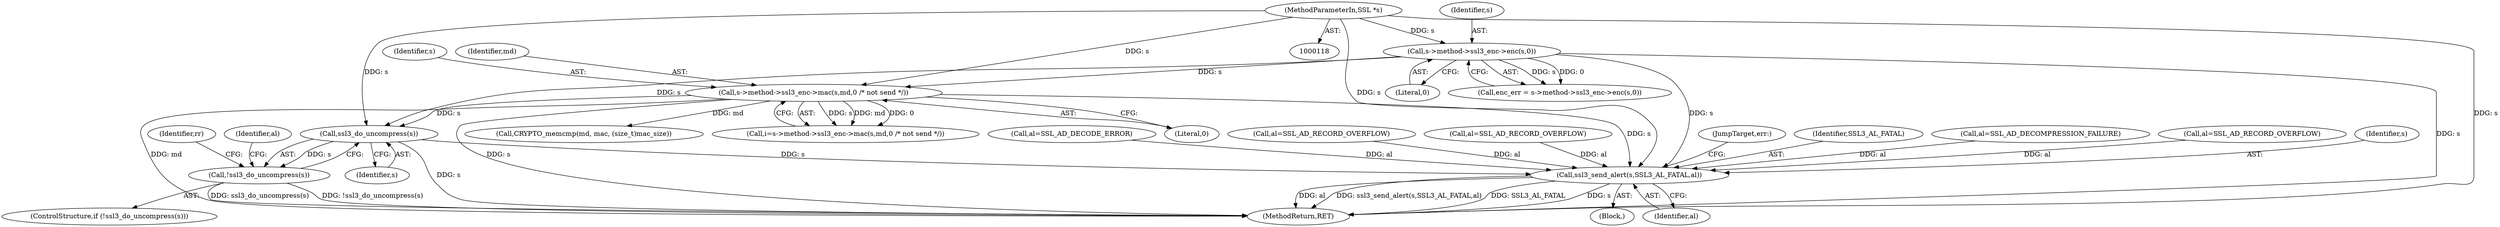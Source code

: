 digraph "0_openssl_103b171d8fc282ef435f8de9afbf7782e312961f_2@pointer" {
"1000412" [label="(Call,ssl3_do_uncompress(s))"];
"1000181" [label="(Call,s->method->ssl3_enc->enc(s,0))"];
"1000119" [label="(MethodParameterIn,SSL *s)"];
"1000336" [label="(Call,s->method->ssl3_enc->mac(s,md,0 /* not send */))"];
"1000411" [label="(Call,!ssl3_do_uncompress(s))"];
"1000449" [label="(Call,ssl3_send_alert(s,SSL3_AL_FATAL,al))"];
"1000413" [label="(Identifier,s)"];
"1000179" [label="(Call,enc_err = s->method->ssl3_enc->enc(s,0))"];
"1000453" [label="(JumpTarget,err:)"];
"1000451" [label="(Identifier,SSL3_AL_FATAL)"];
"1000412" [label="(Call,ssl3_do_uncompress(s))"];
"1000415" [label="(Call,al=SSL_AD_DECOMPRESSION_FAILURE)"];
"1000158" [label="(Call,al=SSL_AD_RECORD_OVERFLOW)"];
"1000336" [label="(Call,s->method->ssl3_enc->mac(s,md,0 /* not send */))"];
"1000339" [label="(Literal,0)"];
"1000425" [label="(Identifier,rr)"];
"1000449" [label="(Call,ssl3_send_alert(s,SSL3_AL_FATAL,al))"];
"1000456" [label="(MethodReturn,RET)"];
"1000450" [label="(Identifier,s)"];
"1000337" [label="(Identifier,s)"];
"1000410" [label="(ControlStructure,if (!ssl3_do_uncompress(s)))"];
"1000411" [label="(Call,!ssl3_do_uncompress(s))"];
"1000416" [label="(Identifier,al)"];
"1000338" [label="(Identifier,md)"];
"1000350" [label="(Call,CRYPTO_memcmp(md, mac, (size_t)mac_size))"];
"1000290" [label="(Call,al=SSL_AD_DECODE_ERROR)"];
"1000181" [label="(Call,s->method->ssl3_enc->enc(s,0))"];
"1000182" [label="(Identifier,s)"];
"1000120" [label="(Block,)"];
"1000452" [label="(Identifier,al)"];
"1000334" [label="(Call,i=s->method->ssl3_enc->mac(s,md,0 /* not send */))"];
"1000183" [label="(Literal,0)"];
"1000403" [label="(Call,al=SSL_AD_RECORD_OVERFLOW)"];
"1000119" [label="(MethodParameterIn,SSL *s)"];
"1000429" [label="(Call,al=SSL_AD_RECORD_OVERFLOW)"];
"1000412" -> "1000411"  [label="AST: "];
"1000412" -> "1000413"  [label="CFG: "];
"1000413" -> "1000412"  [label="AST: "];
"1000411" -> "1000412"  [label="CFG: "];
"1000412" -> "1000456"  [label="DDG: s"];
"1000412" -> "1000411"  [label="DDG: s"];
"1000181" -> "1000412"  [label="DDG: s"];
"1000336" -> "1000412"  [label="DDG: s"];
"1000119" -> "1000412"  [label="DDG: s"];
"1000412" -> "1000449"  [label="DDG: s"];
"1000181" -> "1000179"  [label="AST: "];
"1000181" -> "1000183"  [label="CFG: "];
"1000182" -> "1000181"  [label="AST: "];
"1000183" -> "1000181"  [label="AST: "];
"1000179" -> "1000181"  [label="CFG: "];
"1000181" -> "1000456"  [label="DDG: s"];
"1000181" -> "1000179"  [label="DDG: s"];
"1000181" -> "1000179"  [label="DDG: 0"];
"1000119" -> "1000181"  [label="DDG: s"];
"1000181" -> "1000336"  [label="DDG: s"];
"1000181" -> "1000449"  [label="DDG: s"];
"1000119" -> "1000118"  [label="AST: "];
"1000119" -> "1000456"  [label="DDG: s"];
"1000119" -> "1000336"  [label="DDG: s"];
"1000119" -> "1000449"  [label="DDG: s"];
"1000336" -> "1000334"  [label="AST: "];
"1000336" -> "1000339"  [label="CFG: "];
"1000337" -> "1000336"  [label="AST: "];
"1000338" -> "1000336"  [label="AST: "];
"1000339" -> "1000336"  [label="AST: "];
"1000334" -> "1000336"  [label="CFG: "];
"1000336" -> "1000456"  [label="DDG: md"];
"1000336" -> "1000456"  [label="DDG: s"];
"1000336" -> "1000334"  [label="DDG: s"];
"1000336" -> "1000334"  [label="DDG: md"];
"1000336" -> "1000334"  [label="DDG: 0"];
"1000336" -> "1000350"  [label="DDG: md"];
"1000336" -> "1000449"  [label="DDG: s"];
"1000411" -> "1000410"  [label="AST: "];
"1000416" -> "1000411"  [label="CFG: "];
"1000425" -> "1000411"  [label="CFG: "];
"1000411" -> "1000456"  [label="DDG: !ssl3_do_uncompress(s)"];
"1000411" -> "1000456"  [label="DDG: ssl3_do_uncompress(s)"];
"1000449" -> "1000120"  [label="AST: "];
"1000449" -> "1000452"  [label="CFG: "];
"1000450" -> "1000449"  [label="AST: "];
"1000451" -> "1000449"  [label="AST: "];
"1000452" -> "1000449"  [label="AST: "];
"1000453" -> "1000449"  [label="CFG: "];
"1000449" -> "1000456"  [label="DDG: s"];
"1000449" -> "1000456"  [label="DDG: al"];
"1000449" -> "1000456"  [label="DDG: ssl3_send_alert(s,SSL3_AL_FATAL,al)"];
"1000449" -> "1000456"  [label="DDG: SSL3_AL_FATAL"];
"1000158" -> "1000449"  [label="DDG: al"];
"1000290" -> "1000449"  [label="DDG: al"];
"1000403" -> "1000449"  [label="DDG: al"];
"1000415" -> "1000449"  [label="DDG: al"];
"1000429" -> "1000449"  [label="DDG: al"];
}
